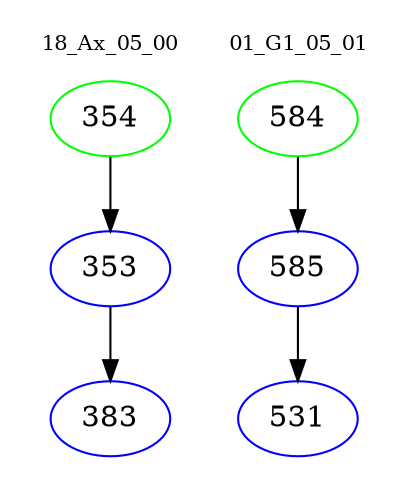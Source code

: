 digraph{
subgraph cluster_0 {
color = white
label = "18_Ax_05_00";
fontsize=10;
T0_354 [label="354", color="green"]
T0_354 -> T0_353 [color="black"]
T0_353 [label="353", color="blue"]
T0_353 -> T0_383 [color="black"]
T0_383 [label="383", color="blue"]
}
subgraph cluster_1 {
color = white
label = "01_G1_05_01";
fontsize=10;
T1_584 [label="584", color="green"]
T1_584 -> T1_585 [color="black"]
T1_585 [label="585", color="blue"]
T1_585 -> T1_531 [color="black"]
T1_531 [label="531", color="blue"]
}
}
